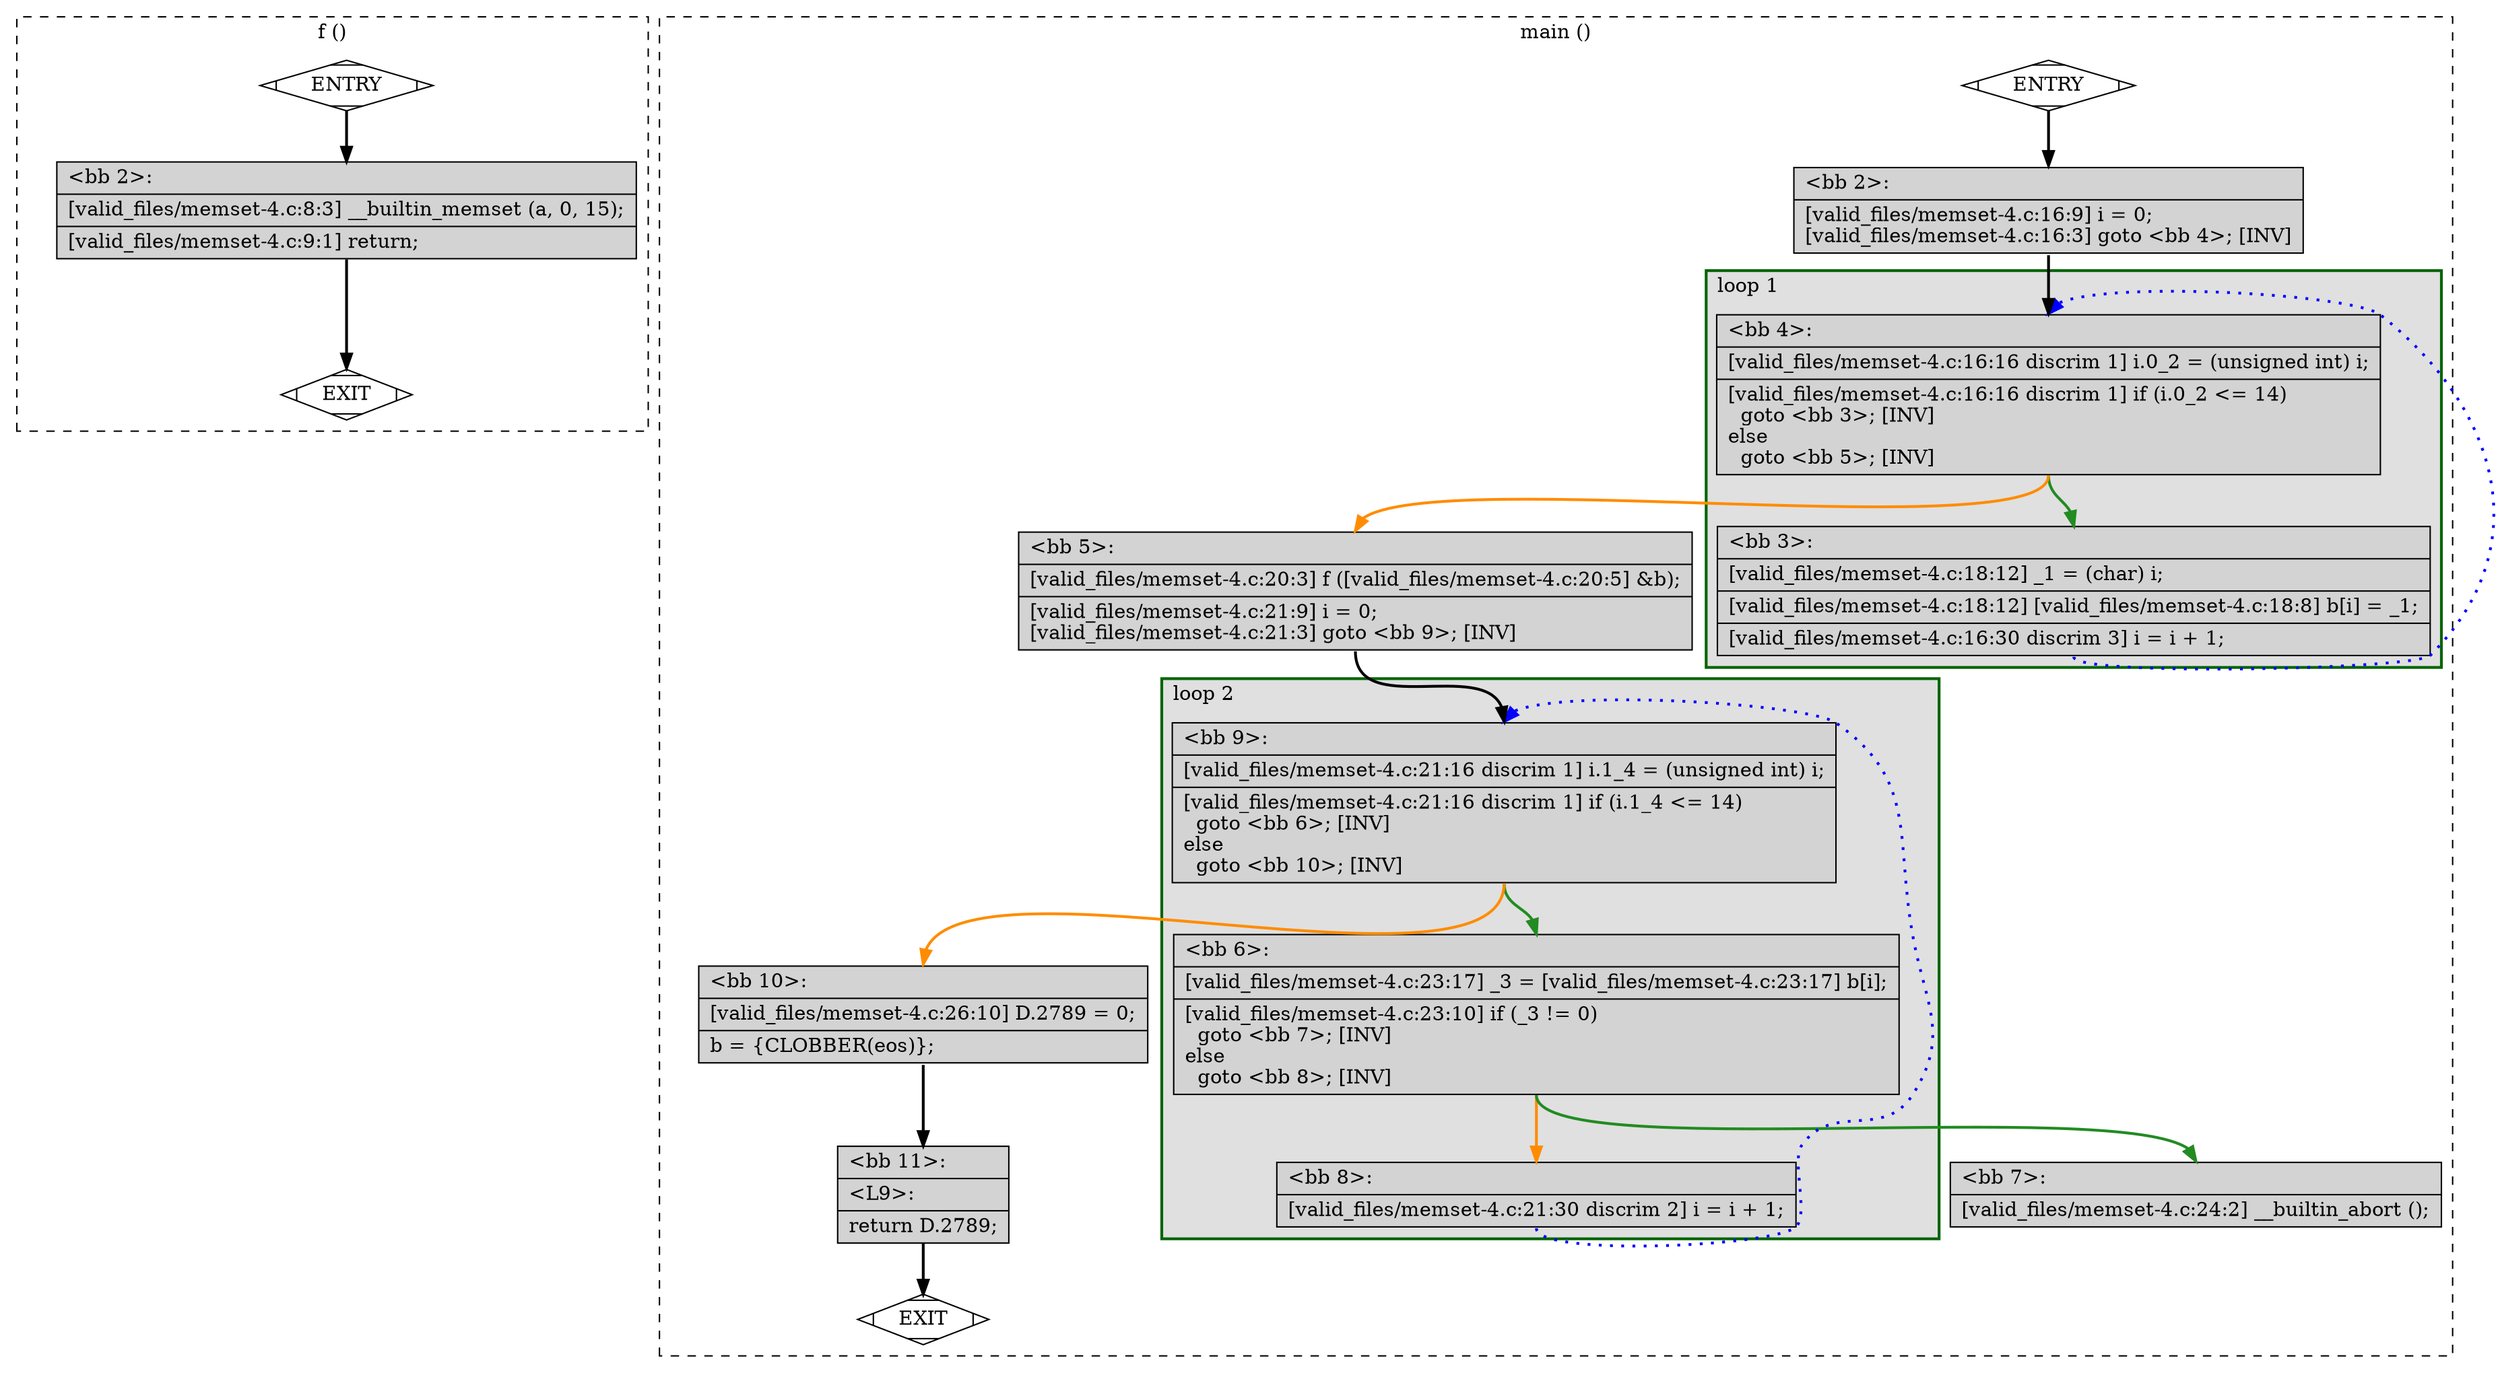 digraph "a-memset-4.c.015t.cfg" {
overlap=false;
subgraph "cluster_f" {
	style="dashed";
	color="black";
	label="f ()";
	fn_0_basic_block_0 [shape=Mdiamond,style=filled,fillcolor=white,label="ENTRY"];

	fn_0_basic_block_1 [shape=Mdiamond,style=filled,fillcolor=white,label="EXIT"];

	fn_0_basic_block_2 [shape=record,style=filled,fillcolor=lightgrey,label="{\<bb\ 2\>:\l\
|[valid_files/memset-4.c:8:3]\ __builtin_memset\ (a,\ 0,\ 15);\l\
|[valid_files/memset-4.c:9:1]\ return;\l\
}"];

	fn_0_basic_block_0:s -> fn_0_basic_block_2:n [style="solid,bold",color=black,weight=100,constraint=true];
	fn_0_basic_block_2:s -> fn_0_basic_block_1:n [style="solid,bold",color=black,weight=10,constraint=true];
	fn_0_basic_block_0:s -> fn_0_basic_block_1:n [style="invis",constraint=true];
}
subgraph "cluster_main" {
	style="dashed";
	color="black";
	label="main ()";
	subgraph cluster_1_2 {
	style="filled";
	color="darkgreen";
	fillcolor="grey88";
	label="loop 2";
	labeljust=l;
	penwidth=2;
	fn_1_basic_block_9 [shape=record,style=filled,fillcolor=lightgrey,label="{\<bb\ 9\>:\l\
|[valid_files/memset-4.c:21:16\ discrim\ 1]\ i.1_4\ =\ (unsigned\ int)\ i;\l\
|[valid_files/memset-4.c:21:16\ discrim\ 1]\ if\ (i.1_4\ \<=\ 14)\l\
\ \ goto\ \<bb\ 6\>;\ [INV]\l\
else\l\
\ \ goto\ \<bb\ 10\>;\ [INV]\l\
}"];

	fn_1_basic_block_6 [shape=record,style=filled,fillcolor=lightgrey,label="{\<bb\ 6\>:\l\
|[valid_files/memset-4.c:23:17]\ _3\ =\ [valid_files/memset-4.c:23:17]\ b[i];\l\
|[valid_files/memset-4.c:23:10]\ if\ (_3\ !=\ 0)\l\
\ \ goto\ \<bb\ 7\>;\ [INV]\l\
else\l\
\ \ goto\ \<bb\ 8\>;\ [INV]\l\
}"];

	fn_1_basic_block_8 [shape=record,style=filled,fillcolor=lightgrey,label="{\<bb\ 8\>:\l\
|[valid_files/memset-4.c:21:30\ discrim\ 2]\ i\ =\ i\ +\ 1;\l\
}"];

	}
	subgraph cluster_1_1 {
	style="filled";
	color="darkgreen";
	fillcolor="grey88";
	label="loop 1";
	labeljust=l;
	penwidth=2;
	fn_1_basic_block_4 [shape=record,style=filled,fillcolor=lightgrey,label="{\<bb\ 4\>:\l\
|[valid_files/memset-4.c:16:16\ discrim\ 1]\ i.0_2\ =\ (unsigned\ int)\ i;\l\
|[valid_files/memset-4.c:16:16\ discrim\ 1]\ if\ (i.0_2\ \<=\ 14)\l\
\ \ goto\ \<bb\ 3\>;\ [INV]\l\
else\l\
\ \ goto\ \<bb\ 5\>;\ [INV]\l\
}"];

	fn_1_basic_block_3 [shape=record,style=filled,fillcolor=lightgrey,label="{\<bb\ 3\>:\l\
|[valid_files/memset-4.c:18:12]\ _1\ =\ (char)\ i;\l\
|[valid_files/memset-4.c:18:12]\ [valid_files/memset-4.c:18:8]\ b[i]\ =\ _1;\l\
|[valid_files/memset-4.c:16:30\ discrim\ 3]\ i\ =\ i\ +\ 1;\l\
}"];

	}
	fn_1_basic_block_0 [shape=Mdiamond,style=filled,fillcolor=white,label="ENTRY"];

	fn_1_basic_block_1 [shape=Mdiamond,style=filled,fillcolor=white,label="EXIT"];

	fn_1_basic_block_2 [shape=record,style=filled,fillcolor=lightgrey,label="{\<bb\ 2\>:\l\
|[valid_files/memset-4.c:16:9]\ i\ =\ 0;\l\
[valid_files/memset-4.c:16:3]\ goto\ \<bb\ 4\>;\ [INV]\l\
}"];

	fn_1_basic_block_5 [shape=record,style=filled,fillcolor=lightgrey,label="{\<bb\ 5\>:\l\
|[valid_files/memset-4.c:20:3]\ f\ ([valid_files/memset-4.c:20:5]\ &b);\l\
|[valid_files/memset-4.c:21:9]\ i\ =\ 0;\l\
[valid_files/memset-4.c:21:3]\ goto\ \<bb\ 9\>;\ [INV]\l\
}"];

	fn_1_basic_block_7 [shape=record,style=filled,fillcolor=lightgrey,label="{\<bb\ 7\>:\l\
|[valid_files/memset-4.c:24:2]\ __builtin_abort\ ();\l\
}"];

	fn_1_basic_block_10 [shape=record,style=filled,fillcolor=lightgrey,label="{\<bb\ 10\>:\l\
|[valid_files/memset-4.c:26:10]\ D.2789\ =\ 0;\l\
|b\ =\ \{CLOBBER(eos)\};\l\
}"];

	fn_1_basic_block_11 [shape=record,style=filled,fillcolor=lightgrey,label="{\<bb\ 11\>:\l\
|\<L9\>:\l\
|return\ D.2789;\l\
}"];

	fn_1_basic_block_0:s -> fn_1_basic_block_2:n [style="solid,bold",color=black,weight=100,constraint=true];
	fn_1_basic_block_2:s -> fn_1_basic_block_4:n [style="solid,bold",color=black,weight=100,constraint=true];
	fn_1_basic_block_3:s -> fn_1_basic_block_4:n [style="dotted,bold",color=blue,weight=10,constraint=false];
	fn_1_basic_block_4:s -> fn_1_basic_block_3:n [style="solid,bold",color=forestgreen,weight=10,constraint=true];
	fn_1_basic_block_4:s -> fn_1_basic_block_5:n [style="solid,bold",color=darkorange,weight=10,constraint=true];
	fn_1_basic_block_5:s -> fn_1_basic_block_9:n [style="solid,bold",color=black,weight=100,constraint=true];
	fn_1_basic_block_6:s -> fn_1_basic_block_7:n [style="solid,bold",color=forestgreen,weight=10,constraint=true];
	fn_1_basic_block_6:s -> fn_1_basic_block_8:n [style="solid,bold",color=darkorange,weight=10,constraint=true];
	fn_1_basic_block_8:s -> fn_1_basic_block_9:n [style="dotted,bold",color=blue,weight=10,constraint=false];
	fn_1_basic_block_9:s -> fn_1_basic_block_6:n [style="solid,bold",color=forestgreen,weight=10,constraint=true];
	fn_1_basic_block_9:s -> fn_1_basic_block_10:n [style="solid,bold",color=darkorange,weight=10,constraint=true];
	fn_1_basic_block_10:s -> fn_1_basic_block_11:n [style="solid,bold",color=black,weight=100,constraint=true];
	fn_1_basic_block_11:s -> fn_1_basic_block_1:n [style="solid,bold",color=black,weight=10,constraint=true];
	fn_1_basic_block_0:s -> fn_1_basic_block_1:n [style="invis",constraint=true];
}
}
